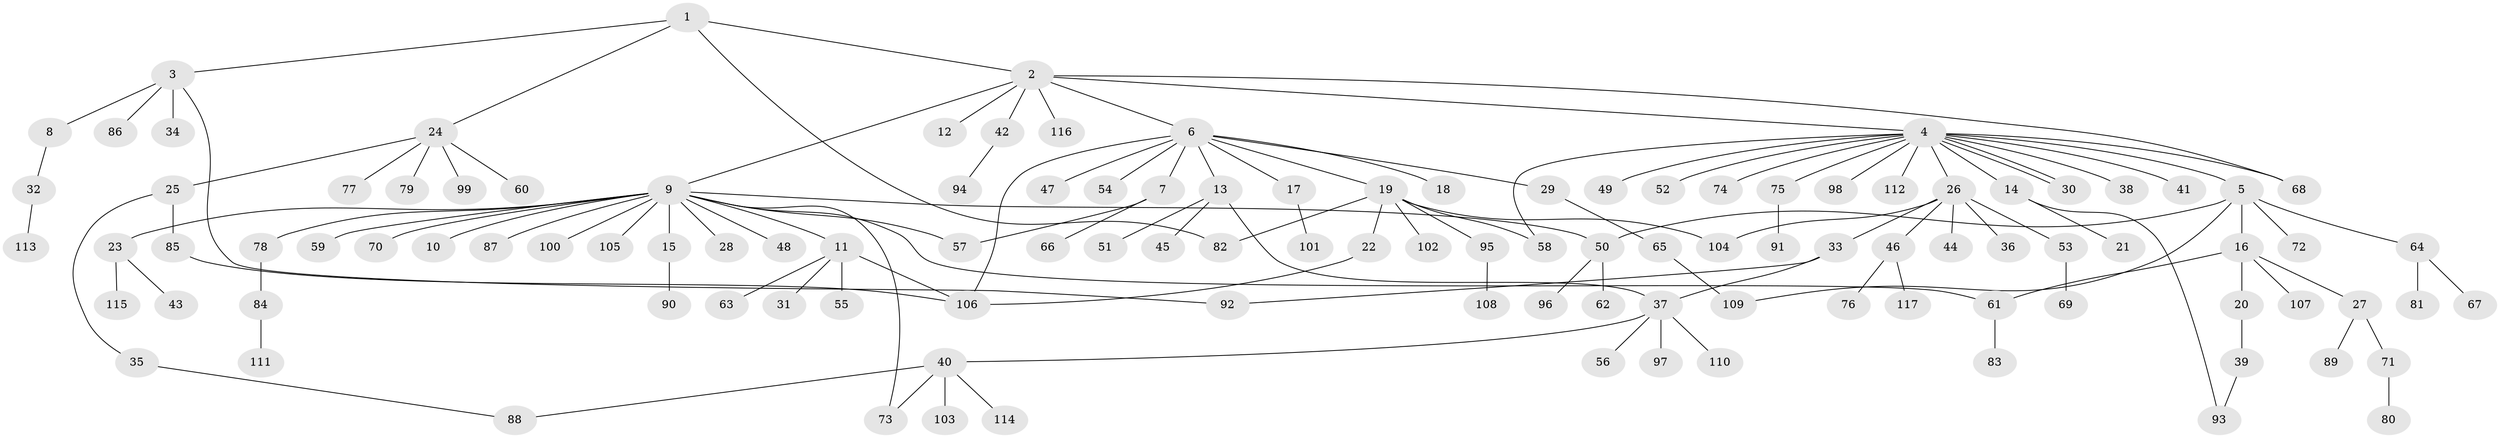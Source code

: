 // coarse degree distribution, {4: 0.047619047619047616, 20: 0.011904761904761904, 5: 0.023809523809523808, 9: 0.011904761904761904, 3: 0.05952380952380952, 2: 0.17857142857142858, 16: 0.011904761904761904, 1: 0.6071428571428571, 7: 0.03571428571428571, 8: 0.011904761904761904}
// Generated by graph-tools (version 1.1) at 2025/23/03/03/25 07:23:50]
// undirected, 117 vertices, 133 edges
graph export_dot {
graph [start="1"]
  node [color=gray90,style=filled];
  1;
  2;
  3;
  4;
  5;
  6;
  7;
  8;
  9;
  10;
  11;
  12;
  13;
  14;
  15;
  16;
  17;
  18;
  19;
  20;
  21;
  22;
  23;
  24;
  25;
  26;
  27;
  28;
  29;
  30;
  31;
  32;
  33;
  34;
  35;
  36;
  37;
  38;
  39;
  40;
  41;
  42;
  43;
  44;
  45;
  46;
  47;
  48;
  49;
  50;
  51;
  52;
  53;
  54;
  55;
  56;
  57;
  58;
  59;
  60;
  61;
  62;
  63;
  64;
  65;
  66;
  67;
  68;
  69;
  70;
  71;
  72;
  73;
  74;
  75;
  76;
  77;
  78;
  79;
  80;
  81;
  82;
  83;
  84;
  85;
  86;
  87;
  88;
  89;
  90;
  91;
  92;
  93;
  94;
  95;
  96;
  97;
  98;
  99;
  100;
  101;
  102;
  103;
  104;
  105;
  106;
  107;
  108;
  109;
  110;
  111;
  112;
  113;
  114;
  115;
  116;
  117;
  1 -- 2;
  1 -- 3;
  1 -- 24;
  1 -- 82;
  2 -- 4;
  2 -- 6;
  2 -- 9;
  2 -- 12;
  2 -- 42;
  2 -- 68;
  2 -- 116;
  3 -- 8;
  3 -- 34;
  3 -- 86;
  3 -- 92;
  4 -- 5;
  4 -- 14;
  4 -- 26;
  4 -- 30;
  4 -- 30;
  4 -- 38;
  4 -- 41;
  4 -- 49;
  4 -- 52;
  4 -- 58;
  4 -- 68;
  4 -- 74;
  4 -- 75;
  4 -- 98;
  4 -- 112;
  5 -- 16;
  5 -- 50;
  5 -- 64;
  5 -- 72;
  5 -- 109;
  6 -- 7;
  6 -- 13;
  6 -- 17;
  6 -- 18;
  6 -- 19;
  6 -- 29;
  6 -- 47;
  6 -- 54;
  6 -- 106;
  7 -- 57;
  7 -- 66;
  8 -- 32;
  9 -- 10;
  9 -- 11;
  9 -- 15;
  9 -- 23;
  9 -- 28;
  9 -- 48;
  9 -- 50;
  9 -- 57;
  9 -- 59;
  9 -- 61;
  9 -- 70;
  9 -- 73;
  9 -- 78;
  9 -- 87;
  9 -- 100;
  9 -- 105;
  11 -- 31;
  11 -- 55;
  11 -- 63;
  11 -- 106;
  13 -- 37;
  13 -- 45;
  13 -- 51;
  14 -- 21;
  14 -- 93;
  15 -- 90;
  16 -- 20;
  16 -- 27;
  16 -- 61;
  16 -- 107;
  17 -- 101;
  19 -- 22;
  19 -- 58;
  19 -- 82;
  19 -- 95;
  19 -- 102;
  19 -- 104;
  20 -- 39;
  22 -- 106;
  23 -- 43;
  23 -- 115;
  24 -- 25;
  24 -- 60;
  24 -- 77;
  24 -- 79;
  24 -- 99;
  25 -- 35;
  25 -- 85;
  26 -- 33;
  26 -- 36;
  26 -- 44;
  26 -- 46;
  26 -- 53;
  26 -- 104;
  27 -- 71;
  27 -- 89;
  29 -- 65;
  32 -- 113;
  33 -- 37;
  33 -- 92;
  35 -- 88;
  37 -- 40;
  37 -- 56;
  37 -- 97;
  37 -- 110;
  39 -- 93;
  40 -- 73;
  40 -- 88;
  40 -- 103;
  40 -- 114;
  42 -- 94;
  46 -- 76;
  46 -- 117;
  50 -- 62;
  50 -- 96;
  53 -- 69;
  61 -- 83;
  64 -- 67;
  64 -- 81;
  65 -- 109;
  71 -- 80;
  75 -- 91;
  78 -- 84;
  84 -- 111;
  85 -- 106;
  95 -- 108;
}
